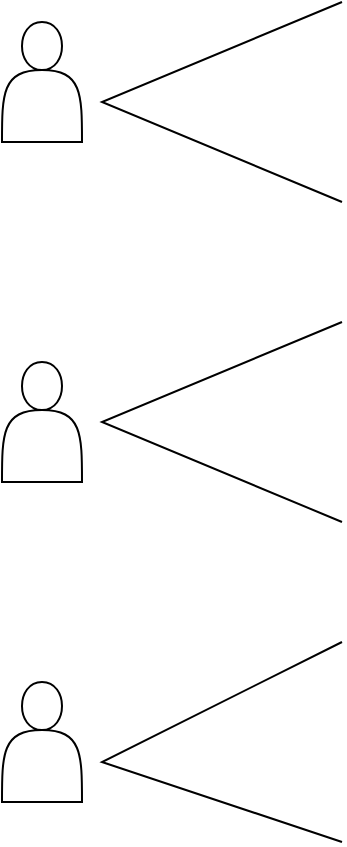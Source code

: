 <mxfile version="22.1.5" type="github">
  <diagram name="Page-1" id="QdnsP1bIHFswLncibRuv">
    <mxGraphModel dx="954" dy="647" grid="1" gridSize="10" guides="1" tooltips="1" connect="1" arrows="1" fold="1" page="1" pageScale="1" pageWidth="850" pageHeight="1100" math="0" shadow="0">
      <root>
        <mxCell id="0" />
        <mxCell id="1" parent="0" />
        <mxCell id="KXzlATxe7y2cdLqQd3WG-1" value="" style="shape=actor;whiteSpace=wrap;html=1;" vertex="1" parent="1">
          <mxGeometry x="110" y="170" width="40" height="60" as="geometry" />
        </mxCell>
        <mxCell id="KXzlATxe7y2cdLqQd3WG-2" value="" style="shape=actor;whiteSpace=wrap;html=1;" vertex="1" parent="1">
          <mxGeometry x="110" y="340" width="40" height="60" as="geometry" />
        </mxCell>
        <mxCell id="KXzlATxe7y2cdLqQd3WG-3" value="" style="shape=actor;whiteSpace=wrap;html=1;" vertex="1" parent="1">
          <mxGeometry x="110" y="500" width="40" height="60" as="geometry" />
        </mxCell>
        <mxCell id="KXzlATxe7y2cdLqQd3WG-4" value="" style="endArrow=none;html=1;rounded=0;" edge="1" parent="1">
          <mxGeometry width="50" height="50" relative="1" as="geometry">
            <mxPoint x="280" y="260" as="sourcePoint" />
            <mxPoint x="280" y="160" as="targetPoint" />
            <Array as="points">
              <mxPoint x="160" y="210" />
            </Array>
          </mxGeometry>
        </mxCell>
        <mxCell id="KXzlATxe7y2cdLqQd3WG-5" value="" style="endArrow=none;html=1;rounded=0;" edge="1" parent="1">
          <mxGeometry width="50" height="50" relative="1" as="geometry">
            <mxPoint x="280" y="420" as="sourcePoint" />
            <mxPoint x="280" y="320" as="targetPoint" />
            <Array as="points">
              <mxPoint x="160" y="370" />
            </Array>
          </mxGeometry>
        </mxCell>
        <mxCell id="KXzlATxe7y2cdLqQd3WG-6" value="" style="endArrow=none;html=1;rounded=0;" edge="1" parent="1">
          <mxGeometry width="50" height="50" relative="1" as="geometry">
            <mxPoint x="280" y="580" as="sourcePoint" />
            <mxPoint x="280" y="480" as="targetPoint" />
            <Array as="points">
              <mxPoint x="160" y="540" />
            </Array>
          </mxGeometry>
        </mxCell>
      </root>
    </mxGraphModel>
  </diagram>
</mxfile>
